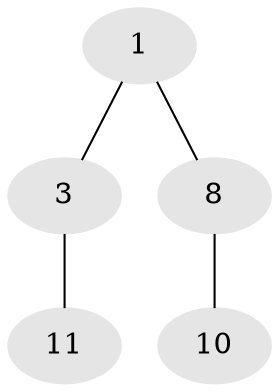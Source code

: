 // Generated by graph-tools (version 1.1) at 2025/46/02/15/25 05:46:28]
// undirected, 5 vertices, 4 edges
graph export_dot {
graph [start="1"]
  node [color=gray90,style=filled];
  1 [super="+2+5+7+9+14+16"];
  3 [super="+6+20"];
  8 [super="+15"];
  10 [super="+13+19"];
  11 [super="+12+17"];
  1 -- 3;
  1 -- 8;
  3 -- 11;
  8 -- 10;
}
